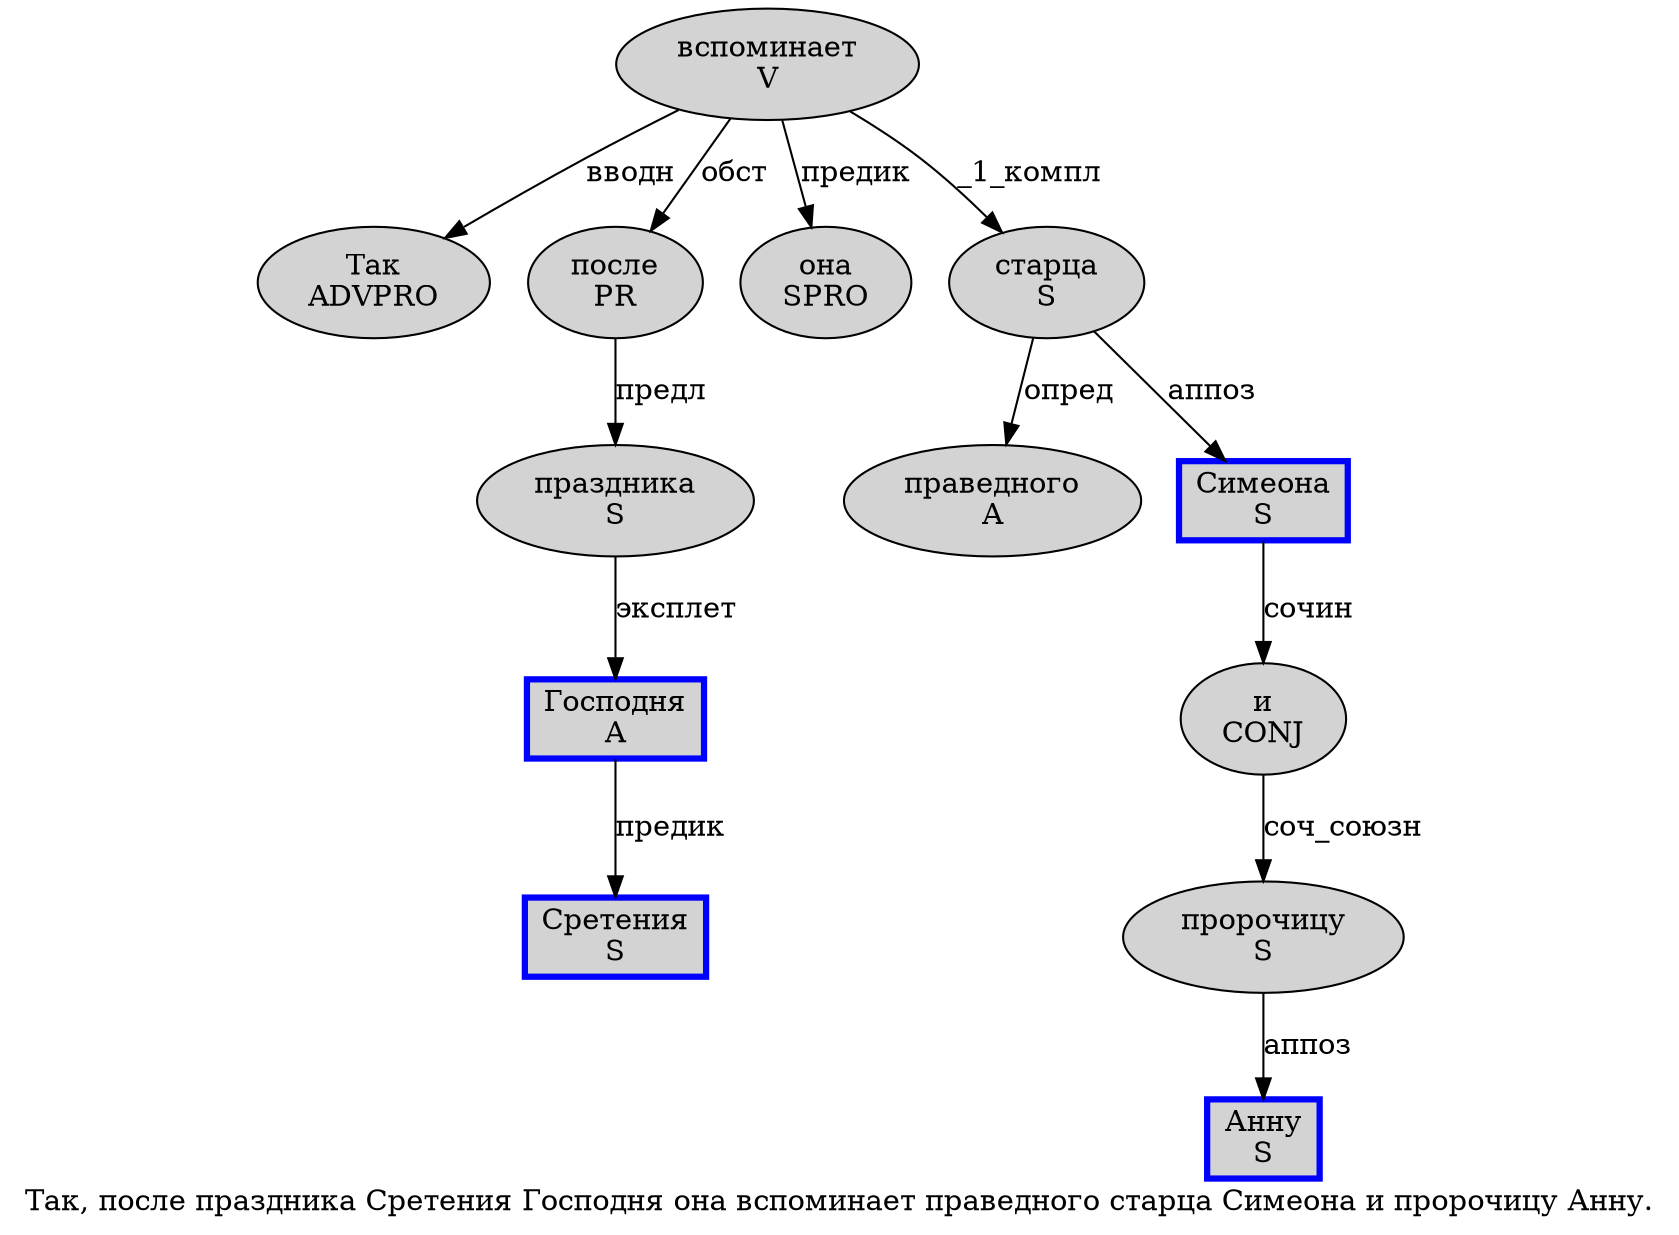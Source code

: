 digraph SENTENCE_531 {
	graph [label="Так, после праздника Сретения Господня она вспоминает праведного старца Симеона и пророчицу Анну."]
	node [style=filled]
		0 [label="Так
ADVPRO" color="" fillcolor=lightgray penwidth=1 shape=ellipse]
		2 [label="после
PR" color="" fillcolor=lightgray penwidth=1 shape=ellipse]
		3 [label="праздника
S" color="" fillcolor=lightgray penwidth=1 shape=ellipse]
		4 [label="Сретения
S" color=blue fillcolor=lightgray penwidth=3 shape=box]
		5 [label="Господня
A" color=blue fillcolor=lightgray penwidth=3 shape=box]
		6 [label="она
SPRO" color="" fillcolor=lightgray penwidth=1 shape=ellipse]
		7 [label="вспоминает
V" color="" fillcolor=lightgray penwidth=1 shape=ellipse]
		8 [label="праведного
A" color="" fillcolor=lightgray penwidth=1 shape=ellipse]
		9 [label="старца
S" color="" fillcolor=lightgray penwidth=1 shape=ellipse]
		10 [label="Симеона
S" color=blue fillcolor=lightgray penwidth=3 shape=box]
		11 [label="и
CONJ" color="" fillcolor=lightgray penwidth=1 shape=ellipse]
		12 [label="пророчицу
S" color="" fillcolor=lightgray penwidth=1 shape=ellipse]
		13 [label="Анну
S" color=blue fillcolor=lightgray penwidth=3 shape=box]
			12 -> 13 [label="аппоз"]
			2 -> 3 [label="предл"]
			5 -> 4 [label="предик"]
			7 -> 0 [label="вводн"]
			7 -> 2 [label="обст"]
			7 -> 6 [label="предик"]
			7 -> 9 [label="_1_компл"]
			11 -> 12 [label="соч_союзн"]
			10 -> 11 [label="сочин"]
			9 -> 8 [label="опред"]
			9 -> 10 [label="аппоз"]
			3 -> 5 [label="эксплет"]
}